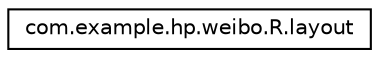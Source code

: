digraph "类继承关系图"
{
 // LATEX_PDF_SIZE
  edge [fontname="Helvetica",fontsize="10",labelfontname="Helvetica",labelfontsize="10"];
  node [fontname="Helvetica",fontsize="10",shape=record];
  rankdir="LR";
  Node0 [label="com.example.hp.weibo.R.layout",height=0.2,width=0.4,color="black", fillcolor="white", style="filled",URL="$classcom_1_1example_1_1hp_1_1weibo_1_1_r_1_1layout.html",tooltip=" "];
}
